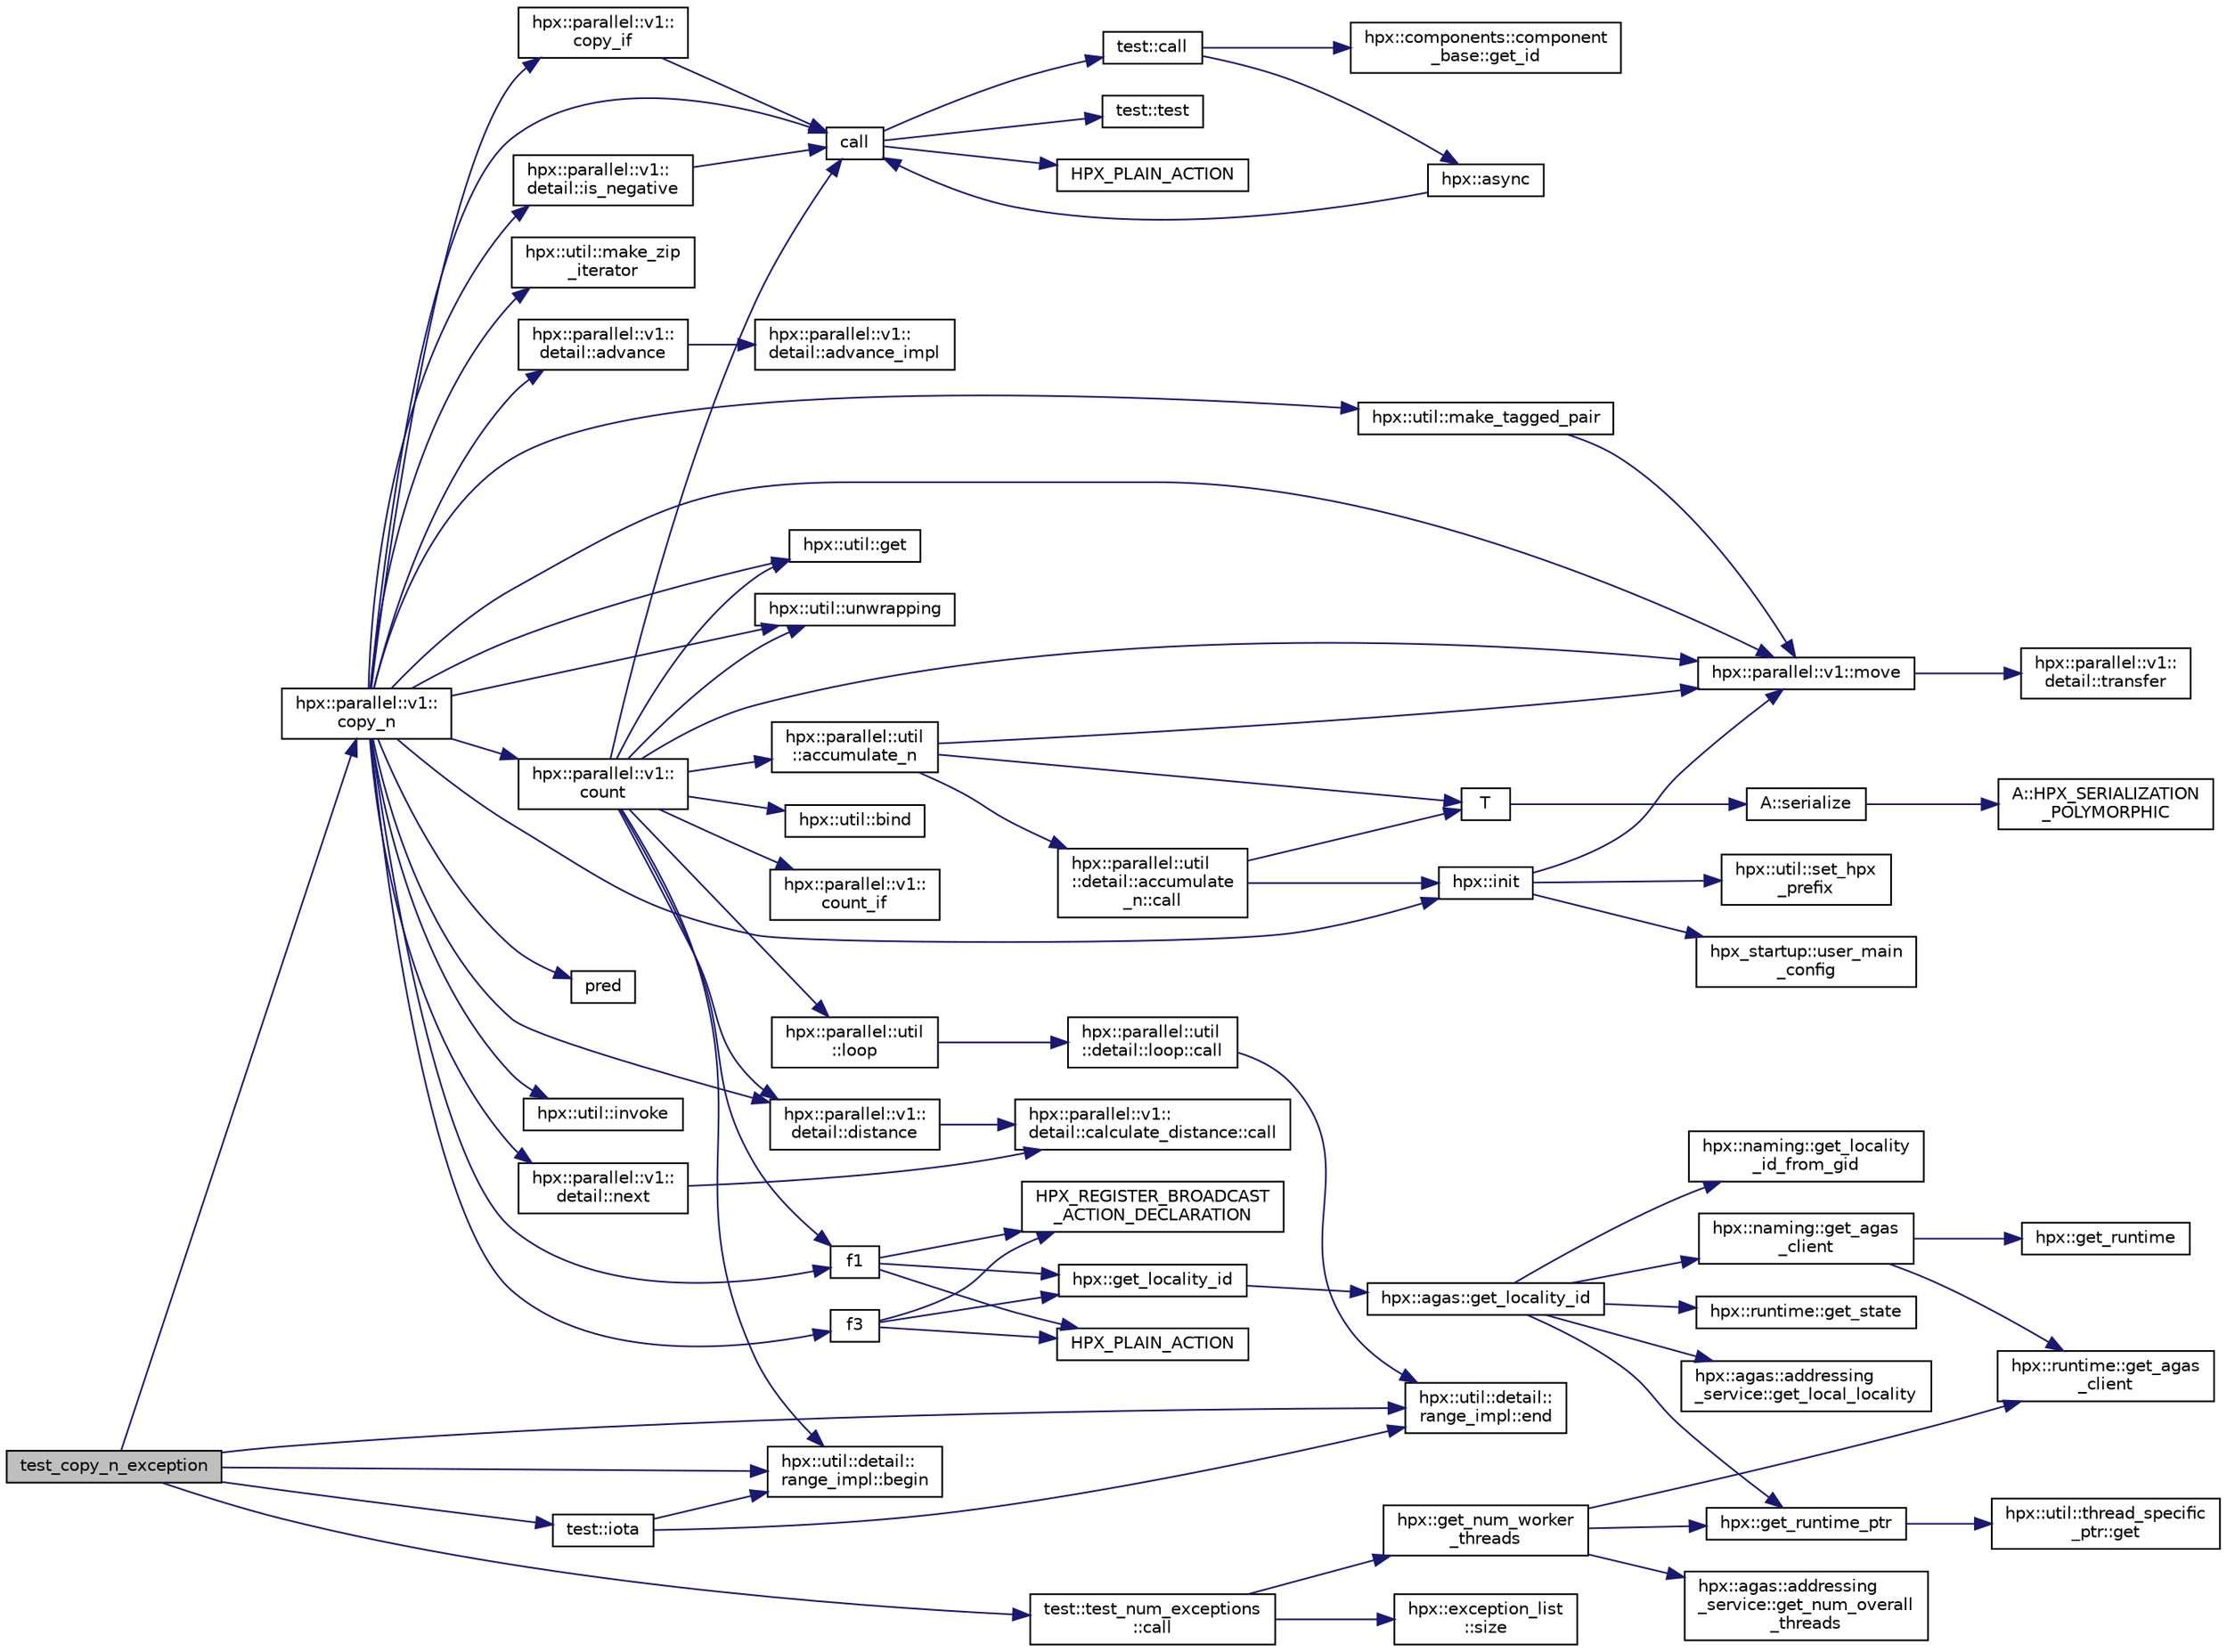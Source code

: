 digraph "test_copy_n_exception"
{
  edge [fontname="Helvetica",fontsize="10",labelfontname="Helvetica",labelfontsize="10"];
  node [fontname="Helvetica",fontsize="10",shape=record];
  rankdir="LR";
  Node200 [label="test_copy_n_exception",height=0.2,width=0.4,color="black", fillcolor="grey75", style="filled", fontcolor="black"];
  Node200 -> Node201 [color="midnightblue",fontsize="10",style="solid",fontname="Helvetica"];
  Node201 [label="test::iota",height=0.2,width=0.4,color="black", fillcolor="white", style="filled",URL="$df/d04/namespacetest.html#abdbbc37e6fb67287495e853a554c493a"];
  Node201 -> Node202 [color="midnightblue",fontsize="10",style="solid",fontname="Helvetica"];
  Node202 [label="hpx::util::detail::\lrange_impl::begin",height=0.2,width=0.4,color="black", fillcolor="white", style="filled",URL="$d4/d4a/namespacehpx_1_1util_1_1detail_1_1range__impl.html#a31e165df2b865cdd961f35ce938db41a"];
  Node201 -> Node203 [color="midnightblue",fontsize="10",style="solid",fontname="Helvetica"];
  Node203 [label="hpx::util::detail::\lrange_impl::end",height=0.2,width=0.4,color="black", fillcolor="white", style="filled",URL="$d4/d4a/namespacehpx_1_1util_1_1detail_1_1range__impl.html#afb2ea48b0902f52ee4d8b764807b4316"];
  Node200 -> Node202 [color="midnightblue",fontsize="10",style="solid",fontname="Helvetica"];
  Node200 -> Node203 [color="midnightblue",fontsize="10",style="solid",fontname="Helvetica"];
  Node200 -> Node204 [color="midnightblue",fontsize="10",style="solid",fontname="Helvetica"];
  Node204 [label="hpx::parallel::v1::\lcopy_n",height=0.2,width=0.4,color="black", fillcolor="white", style="filled",URL="$db/db9/namespacehpx_1_1parallel_1_1v1.html#a62b381b00123e950f7cd81ae9b16c4a6"];
  Node204 -> Node205 [color="midnightblue",fontsize="10",style="solid",fontname="Helvetica"];
  Node205 [label="hpx::util::make_tagged_pair",height=0.2,width=0.4,color="black", fillcolor="white", style="filled",URL="$df/dad/namespacehpx_1_1util.html#afa71e8b7f4f559051a5ff14a508c543c"];
  Node205 -> Node206 [color="midnightblue",fontsize="10",style="solid",fontname="Helvetica"];
  Node206 [label="hpx::parallel::v1::move",height=0.2,width=0.4,color="black", fillcolor="white", style="filled",URL="$db/db9/namespacehpx_1_1parallel_1_1v1.html#aa7c4ede081ce786c9d1eb1adff495cfc"];
  Node206 -> Node207 [color="midnightblue",fontsize="10",style="solid",fontname="Helvetica"];
  Node207 [label="hpx::parallel::v1::\ldetail::transfer",height=0.2,width=0.4,color="black", fillcolor="white", style="filled",URL="$d2/ddd/namespacehpx_1_1parallel_1_1v1_1_1detail.html#ab1b56a05e1885ca7cc7ffa1804dd2f3c"];
  Node204 -> Node208 [color="midnightblue",fontsize="10",style="solid",fontname="Helvetica"];
  Node208 [label="hpx::parallel::v1::\ldetail::is_negative",height=0.2,width=0.4,color="black", fillcolor="white", style="filled",URL="$d2/ddd/namespacehpx_1_1parallel_1_1v1_1_1detail.html#adf2e40fc4b20ad0fd442ee3118a4d527"];
  Node208 -> Node209 [color="midnightblue",fontsize="10",style="solid",fontname="Helvetica"];
  Node209 [label="call",height=0.2,width=0.4,color="black", fillcolor="white", style="filled",URL="$d2/d67/promise__1620_8cpp.html#a58357f0b82bc761e1d0b9091ed563a70"];
  Node209 -> Node210 [color="midnightblue",fontsize="10",style="solid",fontname="Helvetica"];
  Node210 [label="test::test",height=0.2,width=0.4,color="black", fillcolor="white", style="filled",URL="$d8/d89/structtest.html#ab42d5ece712d716b04cb3f686f297a26"];
  Node209 -> Node211 [color="midnightblue",fontsize="10",style="solid",fontname="Helvetica"];
  Node211 [label="HPX_PLAIN_ACTION",height=0.2,width=0.4,color="black", fillcolor="white", style="filled",URL="$d2/d67/promise__1620_8cpp.html#ab96aab827a4b1fcaf66cfe0ba83fef23"];
  Node209 -> Node212 [color="midnightblue",fontsize="10",style="solid",fontname="Helvetica"];
  Node212 [label="test::call",height=0.2,width=0.4,color="black", fillcolor="white", style="filled",URL="$d8/d89/structtest.html#aeb29e7ed6518b9426ccf1344c52620ae"];
  Node212 -> Node213 [color="midnightblue",fontsize="10",style="solid",fontname="Helvetica"];
  Node213 [label="hpx::async",height=0.2,width=0.4,color="black", fillcolor="white", style="filled",URL="$d8/d83/namespacehpx.html#acb7d8e37b73b823956ce144f9a57eaa4"];
  Node213 -> Node209 [color="midnightblue",fontsize="10",style="solid",fontname="Helvetica"];
  Node212 -> Node214 [color="midnightblue",fontsize="10",style="solid",fontname="Helvetica"];
  Node214 [label="hpx::components::component\l_base::get_id",height=0.2,width=0.4,color="black", fillcolor="white", style="filled",URL="$d2/de6/classhpx_1_1components_1_1component__base.html#a4c8fd93514039bdf01c48d66d82b19cd"];
  Node204 -> Node215 [color="midnightblue",fontsize="10",style="solid",fontname="Helvetica"];
  Node215 [label="hpx::util::get",height=0.2,width=0.4,color="black", fillcolor="white", style="filled",URL="$df/dad/namespacehpx_1_1util.html#a5cbd3c41f03f4d4acaedaa4777e3cc02"];
  Node204 -> Node209 [color="midnightblue",fontsize="10",style="solid",fontname="Helvetica"];
  Node204 -> Node216 [color="midnightblue",fontsize="10",style="solid",fontname="Helvetica"];
  Node216 [label="pred",height=0.2,width=0.4,color="black", fillcolor="white", style="filled",URL="$dc/d8b/cxx11__std__thread_8cpp.html#a31ff3168522b47b050989c5e07dd8408"];
  Node204 -> Node217 [color="midnightblue",fontsize="10",style="solid",fontname="Helvetica"];
  Node217 [label="hpx::util::invoke",height=0.2,width=0.4,color="black", fillcolor="white", style="filled",URL="$df/dad/namespacehpx_1_1util.html#a9ed3f52b36e725e476dbf5099134ed3d"];
  Node204 -> Node218 [color="midnightblue",fontsize="10",style="solid",fontname="Helvetica"];
  Node218 [label="hpx::parallel::v1::\lcopy_if",height=0.2,width=0.4,color="black", fillcolor="white", style="filled",URL="$db/db9/namespacehpx_1_1parallel_1_1v1.html#a9a749519e8f71f886d23aecb6ceaaf8a"];
  Node218 -> Node209 [color="midnightblue",fontsize="10",style="solid",fontname="Helvetica"];
  Node204 -> Node219 [color="midnightblue",fontsize="10",style="solid",fontname="Helvetica"];
  Node219 [label="hpx::parallel::v1::\lcount",height=0.2,width=0.4,color="black", fillcolor="white", style="filled",URL="$db/db9/namespacehpx_1_1parallel_1_1v1.html#a19d058114a2bd44801aab4176b188e23"];
  Node219 -> Node220 [color="midnightblue",fontsize="10",style="solid",fontname="Helvetica"];
  Node220 [label="hpx::parallel::v1::\lcount_if",height=0.2,width=0.4,color="black", fillcolor="white", style="filled",URL="$db/db9/namespacehpx_1_1parallel_1_1v1.html#ad836ff017ec208c2d6388a9b47b05ce0"];
  Node219 -> Node221 [color="midnightblue",fontsize="10",style="solid",fontname="Helvetica"];
  Node221 [label="f1",height=0.2,width=0.4,color="black", fillcolor="white", style="filled",URL="$d8/d8b/broadcast_8cpp.html#a1751fbd41f2529b84514a9dbd767959a"];
  Node221 -> Node222 [color="midnightblue",fontsize="10",style="solid",fontname="Helvetica"];
  Node222 [label="hpx::get_locality_id",height=0.2,width=0.4,color="black", fillcolor="white", style="filled",URL="$d8/d83/namespacehpx.html#a158d7c54a657bb364c1704033010697b",tooltip="Return the number of the locality this function is being called from. "];
  Node222 -> Node223 [color="midnightblue",fontsize="10",style="solid",fontname="Helvetica"];
  Node223 [label="hpx::agas::get_locality_id",height=0.2,width=0.4,color="black", fillcolor="white", style="filled",URL="$dc/d54/namespacehpx_1_1agas.html#a491cc2ddecdf0f1a9129900caa6a4d3e"];
  Node223 -> Node224 [color="midnightblue",fontsize="10",style="solid",fontname="Helvetica"];
  Node224 [label="hpx::get_runtime_ptr",height=0.2,width=0.4,color="black", fillcolor="white", style="filled",URL="$d8/d83/namespacehpx.html#af29daf2bb3e01b4d6495a1742b6cce64"];
  Node224 -> Node225 [color="midnightblue",fontsize="10",style="solid",fontname="Helvetica"];
  Node225 [label="hpx::util::thread_specific\l_ptr::get",height=0.2,width=0.4,color="black", fillcolor="white", style="filled",URL="$d4/d4c/structhpx_1_1util_1_1thread__specific__ptr.html#a3b27d8520710478aa41d1f74206bdba9"];
  Node223 -> Node226 [color="midnightblue",fontsize="10",style="solid",fontname="Helvetica"];
  Node226 [label="hpx::runtime::get_state",height=0.2,width=0.4,color="black", fillcolor="white", style="filled",URL="$d0/d7b/classhpx_1_1runtime.html#ab405f80e060dac95d624520f38b0524c"];
  Node223 -> Node227 [color="midnightblue",fontsize="10",style="solid",fontname="Helvetica"];
  Node227 [label="hpx::naming::get_agas\l_client",height=0.2,width=0.4,color="black", fillcolor="white", style="filled",URL="$d4/dc9/namespacehpx_1_1naming.html#a0408fffd5d34b620712a801b0ae3b032"];
  Node227 -> Node228 [color="midnightblue",fontsize="10",style="solid",fontname="Helvetica"];
  Node228 [label="hpx::get_runtime",height=0.2,width=0.4,color="black", fillcolor="white", style="filled",URL="$d8/d83/namespacehpx.html#aef902cc6c7dd3b9fbadf34d1e850a070"];
  Node227 -> Node229 [color="midnightblue",fontsize="10",style="solid",fontname="Helvetica"];
  Node229 [label="hpx::runtime::get_agas\l_client",height=0.2,width=0.4,color="black", fillcolor="white", style="filled",URL="$d0/d7b/classhpx_1_1runtime.html#aeb5dddd30d6b9861669af8ad44d1a96a"];
  Node223 -> Node230 [color="midnightblue",fontsize="10",style="solid",fontname="Helvetica"];
  Node230 [label="hpx::agas::addressing\l_service::get_local_locality",height=0.2,width=0.4,color="black", fillcolor="white", style="filled",URL="$db/d58/structhpx_1_1agas_1_1addressing__service.html#ab52c19a37c2a7a006c6c15f90ad0539c"];
  Node223 -> Node231 [color="midnightblue",fontsize="10",style="solid",fontname="Helvetica"];
  Node231 [label="hpx::naming::get_locality\l_id_from_gid",height=0.2,width=0.4,color="black", fillcolor="white", style="filled",URL="$d4/dc9/namespacehpx_1_1naming.html#a7fd43037784560bd04fda9b49e33529f"];
  Node221 -> Node232 [color="midnightblue",fontsize="10",style="solid",fontname="Helvetica"];
  Node232 [label="HPX_PLAIN_ACTION",height=0.2,width=0.4,color="black", fillcolor="white", style="filled",URL="$d8/d8b/broadcast_8cpp.html#a19685a0394ce6a99351f7a679f6eeefc"];
  Node221 -> Node233 [color="midnightblue",fontsize="10",style="solid",fontname="Helvetica"];
  Node233 [label="HPX_REGISTER_BROADCAST\l_ACTION_DECLARATION",height=0.2,width=0.4,color="black", fillcolor="white", style="filled",URL="$d7/d38/addressing__service_8cpp.html#a573d764d9cb34eec46a4bdffcf07875f"];
  Node219 -> Node234 [color="midnightblue",fontsize="10",style="solid",fontname="Helvetica"];
  Node234 [label="hpx::parallel::util\l::loop",height=0.2,width=0.4,color="black", fillcolor="white", style="filled",URL="$df/dc6/namespacehpx_1_1parallel_1_1util.html#a3f434e00f42929aac85debb8c5782213"];
  Node234 -> Node235 [color="midnightblue",fontsize="10",style="solid",fontname="Helvetica"];
  Node235 [label="hpx::parallel::util\l::detail::loop::call",height=0.2,width=0.4,color="black", fillcolor="white", style="filled",URL="$da/d06/structhpx_1_1parallel_1_1util_1_1detail_1_1loop.html#a5c5e8dbda782f09cdb7bc2509e3bf09e"];
  Node235 -> Node203 [color="midnightblue",fontsize="10",style="solid",fontname="Helvetica"];
  Node219 -> Node236 [color="midnightblue",fontsize="10",style="solid",fontname="Helvetica"];
  Node236 [label="hpx::util::bind",height=0.2,width=0.4,color="black", fillcolor="white", style="filled",URL="$df/dad/namespacehpx_1_1util.html#ad844caedf82a0173d6909d910c3e48c6"];
  Node219 -> Node206 [color="midnightblue",fontsize="10",style="solid",fontname="Helvetica"];
  Node219 -> Node215 [color="midnightblue",fontsize="10",style="solid",fontname="Helvetica"];
  Node219 -> Node209 [color="midnightblue",fontsize="10",style="solid",fontname="Helvetica"];
  Node219 -> Node237 [color="midnightblue",fontsize="10",style="solid",fontname="Helvetica"];
  Node237 [label="hpx::parallel::v1::\ldetail::distance",height=0.2,width=0.4,color="black", fillcolor="white", style="filled",URL="$d2/ddd/namespacehpx_1_1parallel_1_1v1_1_1detail.html#a6bea3c6a5f470cad11f27ee6bab4a33f"];
  Node237 -> Node238 [color="midnightblue",fontsize="10",style="solid",fontname="Helvetica"];
  Node238 [label="hpx::parallel::v1::\ldetail::calculate_distance::call",height=0.2,width=0.4,color="black", fillcolor="white", style="filled",URL="$db/dfa/structhpx_1_1parallel_1_1v1_1_1detail_1_1calculate__distance.html#a950a6627830a7d019ac0e734b0a447bf"];
  Node219 -> Node239 [color="midnightblue",fontsize="10",style="solid",fontname="Helvetica"];
  Node239 [label="hpx::util::unwrapping",height=0.2,width=0.4,color="black", fillcolor="white", style="filled",URL="$df/dad/namespacehpx_1_1util.html#a7529d9ac687684c33403cdd1f9cef8e4"];
  Node219 -> Node240 [color="midnightblue",fontsize="10",style="solid",fontname="Helvetica"];
  Node240 [label="hpx::parallel::util\l::accumulate_n",height=0.2,width=0.4,color="black", fillcolor="white", style="filled",URL="$df/dc6/namespacehpx_1_1parallel_1_1util.html#af19f9a2722f97c2247ea5d0dbb5e2d25"];
  Node240 -> Node241 [color="midnightblue",fontsize="10",style="solid",fontname="Helvetica"];
  Node241 [label="hpx::parallel::util\l::detail::accumulate\l_n::call",height=0.2,width=0.4,color="black", fillcolor="white", style="filled",URL="$d8/d3b/structhpx_1_1parallel_1_1util_1_1detail_1_1accumulate__n.html#a765aceb8ab313fc92f7c4aaf70ccca8f"];
  Node241 -> Node242 [color="midnightblue",fontsize="10",style="solid",fontname="Helvetica"];
  Node242 [label="hpx::init",height=0.2,width=0.4,color="black", fillcolor="white", style="filled",URL="$d8/d83/namespacehpx.html#a3c694ea960b47c56b33351ba16e3d76b",tooltip="Main entry point for launching the HPX runtime system. "];
  Node242 -> Node243 [color="midnightblue",fontsize="10",style="solid",fontname="Helvetica"];
  Node243 [label="hpx::util::set_hpx\l_prefix",height=0.2,width=0.4,color="black", fillcolor="white", style="filled",URL="$df/dad/namespacehpx_1_1util.html#ae40a23c1ba0a48d9304dcf717a95793e"];
  Node242 -> Node244 [color="midnightblue",fontsize="10",style="solid",fontname="Helvetica"];
  Node244 [label="hpx_startup::user_main\l_config",height=0.2,width=0.4,color="black", fillcolor="white", style="filled",URL="$d3/dd2/namespacehpx__startup.html#aaac571d88bd3912a4225a23eb3261637"];
  Node242 -> Node206 [color="midnightblue",fontsize="10",style="solid",fontname="Helvetica"];
  Node241 -> Node245 [color="midnightblue",fontsize="10",style="solid",fontname="Helvetica"];
  Node245 [label="T",height=0.2,width=0.4,color="black", fillcolor="white", style="filled",URL="$db/d33/polymorphic__semiintrusive__template_8cpp.html#ad187658f9cb91c1312b39ae7e896f1ea"];
  Node245 -> Node246 [color="midnightblue",fontsize="10",style="solid",fontname="Helvetica"];
  Node246 [label="A::serialize",height=0.2,width=0.4,color="black", fillcolor="white", style="filled",URL="$d7/da0/struct_a.html#a5f5c287cf471e274ed9dda0da1592212"];
  Node246 -> Node247 [color="midnightblue",fontsize="10",style="solid",fontname="Helvetica"];
  Node247 [label="A::HPX_SERIALIZATION\l_POLYMORPHIC",height=0.2,width=0.4,color="black", fillcolor="white", style="filled",URL="$d7/da0/struct_a.html#ada978cc156cebbafddb1f3aa4c01918c"];
  Node240 -> Node206 [color="midnightblue",fontsize="10",style="solid",fontname="Helvetica"];
  Node240 -> Node245 [color="midnightblue",fontsize="10",style="solid",fontname="Helvetica"];
  Node219 -> Node202 [color="midnightblue",fontsize="10",style="solid",fontname="Helvetica"];
  Node204 -> Node237 [color="midnightblue",fontsize="10",style="solid",fontname="Helvetica"];
  Node204 -> Node242 [color="midnightblue",fontsize="10",style="solid",fontname="Helvetica"];
  Node204 -> Node248 [color="midnightblue",fontsize="10",style="solid",fontname="Helvetica"];
  Node248 [label="hpx::util::make_zip\l_iterator",height=0.2,width=0.4,color="black", fillcolor="white", style="filled",URL="$df/dad/namespacehpx_1_1util.html#a2f68369b316e5699be2c81c04e3ee209"];
  Node204 -> Node221 [color="midnightblue",fontsize="10",style="solid",fontname="Helvetica"];
  Node204 -> Node249 [color="midnightblue",fontsize="10",style="solid",fontname="Helvetica"];
  Node249 [label="f3",height=0.2,width=0.4,color="black", fillcolor="white", style="filled",URL="$d8/d8b/broadcast_8cpp.html#a9bac347cb7dd97427ecd2dd58525b646"];
  Node249 -> Node222 [color="midnightblue",fontsize="10",style="solid",fontname="Helvetica"];
  Node249 -> Node232 [color="midnightblue",fontsize="10",style="solid",fontname="Helvetica"];
  Node249 -> Node233 [color="midnightblue",fontsize="10",style="solid",fontname="Helvetica"];
  Node204 -> Node250 [color="midnightblue",fontsize="10",style="solid",fontname="Helvetica"];
  Node250 [label="hpx::parallel::v1::\ldetail::next",height=0.2,width=0.4,color="black", fillcolor="white", style="filled",URL="$d2/ddd/namespacehpx_1_1parallel_1_1v1_1_1detail.html#a0a6696d8c17a32b8ebfaa496b9ab3332"];
  Node250 -> Node238 [color="midnightblue",fontsize="10",style="solid",fontname="Helvetica"];
  Node204 -> Node251 [color="midnightblue",fontsize="10",style="solid",fontname="Helvetica"];
  Node251 [label="hpx::parallel::v1::\ldetail::advance",height=0.2,width=0.4,color="black", fillcolor="white", style="filled",URL="$d2/ddd/namespacehpx_1_1parallel_1_1v1_1_1detail.html#ad9fca7bce7b3e3c32302967ffc1fb4a4"];
  Node251 -> Node252 [color="midnightblue",fontsize="10",style="solid",fontname="Helvetica"];
  Node252 [label="hpx::parallel::v1::\ldetail::advance_impl",height=0.2,width=0.4,color="black", fillcolor="white", style="filled",URL="$d2/ddd/namespacehpx_1_1parallel_1_1v1_1_1detail.html#ad4fa62ca115927187e4063b65ee5f317"];
  Node204 -> Node206 [color="midnightblue",fontsize="10",style="solid",fontname="Helvetica"];
  Node204 -> Node239 [color="midnightblue",fontsize="10",style="solid",fontname="Helvetica"];
  Node200 -> Node253 [color="midnightblue",fontsize="10",style="solid",fontname="Helvetica"];
  Node253 [label="test::test_num_exceptions\l::call",height=0.2,width=0.4,color="black", fillcolor="white", style="filled",URL="$da/ddb/structtest_1_1test__num__exceptions.html#a2c1e3b76f9abd4d358ae0258203b90b7"];
  Node253 -> Node254 [color="midnightblue",fontsize="10",style="solid",fontname="Helvetica"];
  Node254 [label="hpx::exception_list\l::size",height=0.2,width=0.4,color="black", fillcolor="white", style="filled",URL="$d2/def/classhpx_1_1exception__list.html#ae4e3e1b70e8185033656d891749a234e"];
  Node253 -> Node255 [color="midnightblue",fontsize="10",style="solid",fontname="Helvetica"];
  Node255 [label="hpx::get_num_worker\l_threads",height=0.2,width=0.4,color="black", fillcolor="white", style="filled",URL="$d8/d83/namespacehpx.html#ae0cb050327ed37e6863061bd1761409e",tooltip="Return the number of worker OS- threads used to execute HPX threads. "];
  Node255 -> Node224 [color="midnightblue",fontsize="10",style="solid",fontname="Helvetica"];
  Node255 -> Node229 [color="midnightblue",fontsize="10",style="solid",fontname="Helvetica"];
  Node255 -> Node256 [color="midnightblue",fontsize="10",style="solid",fontname="Helvetica"];
  Node256 [label="hpx::agas::addressing\l_service::get_num_overall\l_threads",height=0.2,width=0.4,color="black", fillcolor="white", style="filled",URL="$db/d58/structhpx_1_1agas_1_1addressing__service.html#a55800470ad2b28e283653df58d59ec49"];
}
